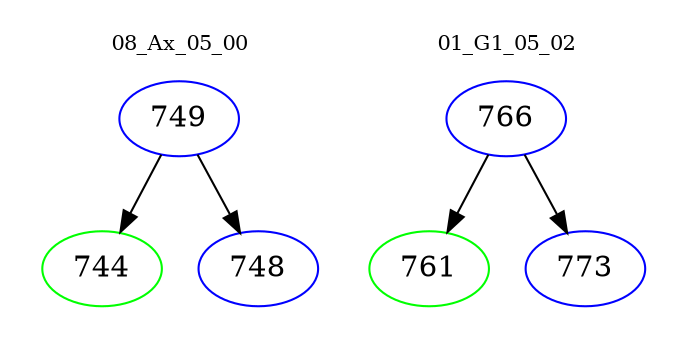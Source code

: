 digraph{
subgraph cluster_0 {
color = white
label = "08_Ax_05_00";
fontsize=10;
T0_749 [label="749", color="blue"]
T0_749 -> T0_744 [color="black"]
T0_744 [label="744", color="green"]
T0_749 -> T0_748 [color="black"]
T0_748 [label="748", color="blue"]
}
subgraph cluster_1 {
color = white
label = "01_G1_05_02";
fontsize=10;
T1_766 [label="766", color="blue"]
T1_766 -> T1_761 [color="black"]
T1_761 [label="761", color="green"]
T1_766 -> T1_773 [color="black"]
T1_773 [label="773", color="blue"]
}
}
